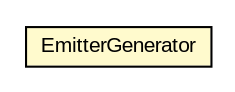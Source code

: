#!/usr/local/bin/dot
#
# Class diagram 
# Generated by UMLGraph version R5_6-24-gf6e263 (http://www.umlgraph.org/)
#

digraph G {
	edge [fontname="arial",fontsize=10,labelfontname="arial",labelfontsize=10];
	node [fontname="arial",fontsize=10,shape=plaintext];
	nodesep=0.25;
	ranksep=0.5;
	// net.trajano.jetng.apt.internal.EmitterGenerator
	c314 [label=<<table title="net.trajano.jetng.apt.internal.EmitterGenerator" border="0" cellborder="1" cellspacing="0" cellpadding="2" port="p" bgcolor="lemonChiffon" href="./EmitterGenerator.html">
		<tr><td><table border="0" cellspacing="0" cellpadding="1">
<tr><td align="center" balign="center"> EmitterGenerator </td></tr>
		</table></td></tr>
		</table>>, URL="./EmitterGenerator.html", fontname="arial", fontcolor="black", fontsize=10.0];
}

